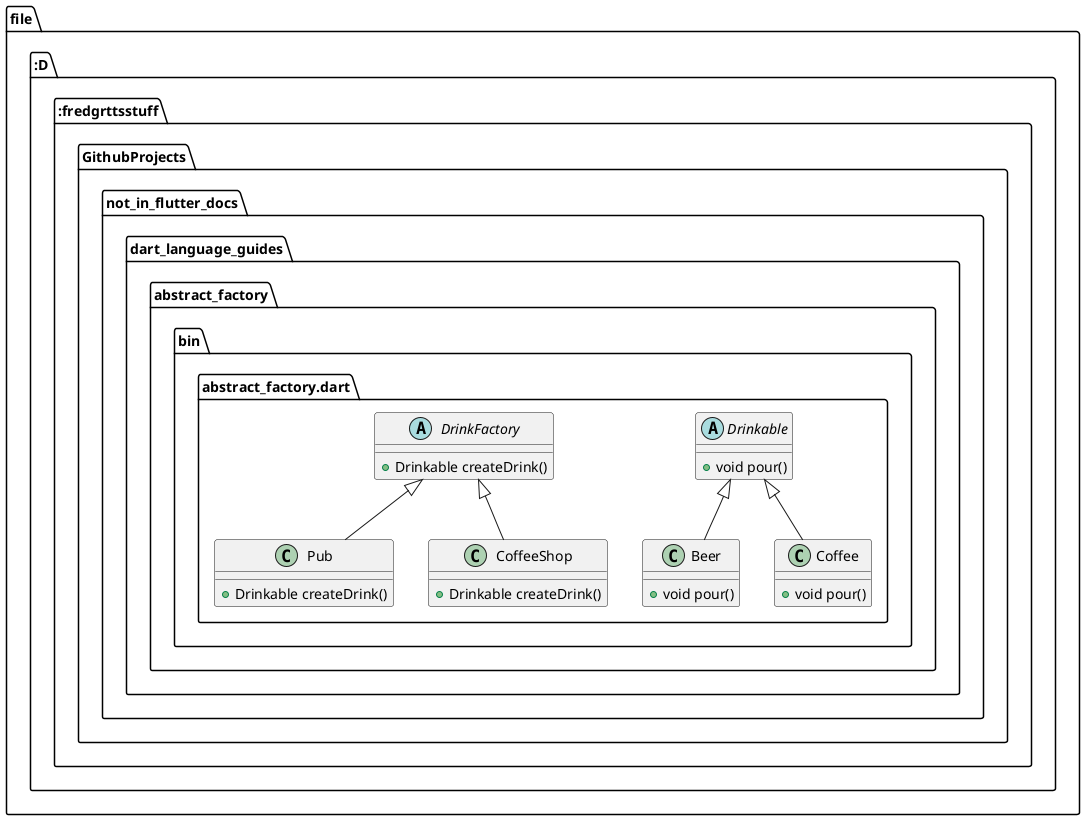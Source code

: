 @startuml
set namespaceSeparator ::

abstract class "file:::::::D:::fredgrttsstuff::GithubProjects::not_in_flutter_docs::dart_language_guides::abstract_factory::bin::abstract_factory.dart::Drinkable" {
  +void pour()
}

class "file:::::::D:::fredgrttsstuff::GithubProjects::not_in_flutter_docs::dart_language_guides::abstract_factory::bin::abstract_factory.dart::Beer" {
  +void pour()
}

"file:::::::D:::fredgrttsstuff::GithubProjects::not_in_flutter_docs::dart_language_guides::abstract_factory::bin::abstract_factory.dart::Drinkable" <|-- "file:::::::D:::fredgrttsstuff::GithubProjects::not_in_flutter_docs::dart_language_guides::abstract_factory::bin::abstract_factory.dart::Beer"

class "file:::::::D:::fredgrttsstuff::GithubProjects::not_in_flutter_docs::dart_language_guides::abstract_factory::bin::abstract_factory.dart::Coffee" {
  +void pour()
}

"file:::::::D:::fredgrttsstuff::GithubProjects::not_in_flutter_docs::dart_language_guides::abstract_factory::bin::abstract_factory.dart::Drinkable" <|-- "file:::::::D:::fredgrttsstuff::GithubProjects::not_in_flutter_docs::dart_language_guides::abstract_factory::bin::abstract_factory.dart::Coffee"

abstract class "file:::::::D:::fredgrttsstuff::GithubProjects::not_in_flutter_docs::dart_language_guides::abstract_factory::bin::abstract_factory.dart::DrinkFactory" {
  +Drinkable createDrink()
}

class "file:::::::D:::fredgrttsstuff::GithubProjects::not_in_flutter_docs::dart_language_guides::abstract_factory::bin::abstract_factory.dart::Pub" {
  +Drinkable createDrink()
}

"file:::::::D:::fredgrttsstuff::GithubProjects::not_in_flutter_docs::dart_language_guides::abstract_factory::bin::abstract_factory.dart::DrinkFactory" <|-- "file:::::::D:::fredgrttsstuff::GithubProjects::not_in_flutter_docs::dart_language_guides::abstract_factory::bin::abstract_factory.dart::Pub"

class "file:::::::D:::fredgrttsstuff::GithubProjects::not_in_flutter_docs::dart_language_guides::abstract_factory::bin::abstract_factory.dart::CoffeeShop" {
  +Drinkable createDrink()
}

"file:::::::D:::fredgrttsstuff::GithubProjects::not_in_flutter_docs::dart_language_guides::abstract_factory::bin::abstract_factory.dart::DrinkFactory" <|-- "file:::::::D:::fredgrttsstuff::GithubProjects::not_in_flutter_docs::dart_language_guides::abstract_factory::bin::abstract_factory.dart::CoffeeShop"


@enduml